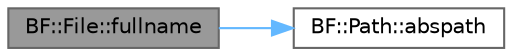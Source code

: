 digraph "BF::File::fullname"
{
 // LATEX_PDF_SIZE
  bgcolor="transparent";
  edge [fontname=Helvetica,fontsize=10,labelfontname=Helvetica,labelfontsize=10];
  node [fontname=Helvetica,fontsize=10,shape=box,height=0.2,width=0.4];
  rankdir="LR";
  Node1 [id="Node000001",label="BF::File::fullname",height=0.2,width=0.4,color="gray40", fillcolor="grey60", style="filled", fontcolor="black",tooltip=" "];
  Node1 -> Node2 [id="edge1_Node000001_Node000002",color="steelblue1",style="solid",tooltip=" "];
  Node2 [id="Node000002",label="BF::Path::abspath",height=0.2,width=0.4,color="grey40", fillcolor="white", style="filled",URL="$d1/dfa/classBF_1_1Path.html#a73a929a846d015d14fab15edb9c7e776",tooltip=" "];
}
